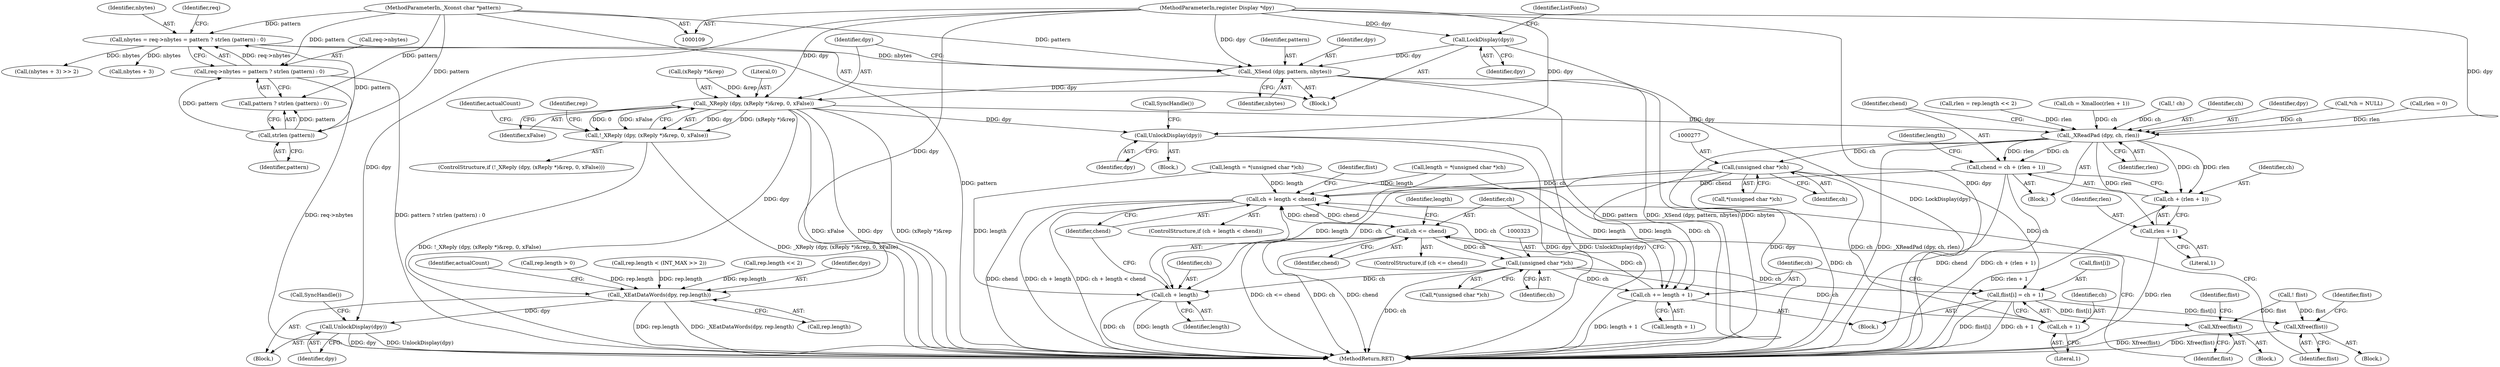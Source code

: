 digraph "0_libx11_8c29f1607a31dac0911e45a0dd3d74173822b3c9@pointer" {
"1000167" [label="(Call,_XSend (dpy, pattern, nbytes))"];
"1000137" [label="(Call,LockDisplay(dpy))"];
"1000110" [label="(MethodParameterIn,register Display *dpy)"];
"1000111" [label="(MethodParameterIn,_Xconst char *pattern)"];
"1000147" [label="(Call,nbytes = req->nbytes = pattern ? strlen (pattern) : 0)"];
"1000149" [label="(Call,req->nbytes = pattern ? strlen (pattern) : 0)"];
"1000155" [label="(Call,strlen (pattern))"];
"1000173" [label="(Call,_XReply (dpy, (xReply *)&rep, 0, xFalse))"];
"1000172" [label="(Call,!_XReply (dpy, (xReply *)&rep, 0, xFalse))"];
"1000186" [label="(Call,UnlockDisplay(dpy))"];
"1000246" [label="(Call,_XEatDataWords(dpy, rep.length))"];
"1000255" [label="(Call,UnlockDisplay(dpy))"];
"1000262" [label="(Call,_XReadPad (dpy, ch, rlen))"];
"1000266" [label="(Call,chend = ch + (rlen + 1))"];
"1000296" [label="(Call,ch + length < chend)"];
"1000315" [label="(Call,ch <= chend)"];
"1000322" [label="(Call,(unsigned char *)ch)"];
"1000297" [label="(Call,ch + length)"];
"1000302" [label="(Call,flist[i] = ch + 1)"];
"1000333" [label="(Call,Xfree(flist))"];
"1000344" [label="(Call,Xfree(flist))"];
"1000306" [label="(Call,ch + 1)"];
"1000309" [label="(Call,ch += length + 1)"];
"1000268" [label="(Call,ch + (rlen + 1))"];
"1000270" [label="(Call,rlen + 1)"];
"1000276" [label="(Call,(unsigned char *)ch)"];
"1000148" [label="(Identifier,nbytes)"];
"1000333" [label="(Call,Xfree(flist))"];
"1000195" [label="(Identifier,rep)"];
"1000315" [label="(Call,ch <= chend)"];
"1000316" [label="(Identifier,ch)"];
"1000110" [label="(MethodParameterIn,register Display *dpy)"];
"1000155" [label="(Call,strlen (pattern))"];
"1000169" [label="(Identifier,pattern)"];
"1000345" [label="(Identifier,flist)"];
"1000320" [label="(Identifier,length)"];
"1000307" [label="(Identifier,ch)"];
"1000317" [label="(Identifier,chend)"];
"1000186" [label="(Call,UnlockDisplay(dpy))"];
"1000334" [label="(Identifier,flist)"];
"1000276" [label="(Call,(unsigned char *)ch)"];
"1000272" [label="(Literal,1)"];
"1000295" [label="(ControlStructure,if (ch + length < chend))"];
"1000248" [label="(Call,rep.length)"];
"1000114" [label="(Block,)"];
"1000273" [label="(Call,length = *(unsigned char *)ch)"];
"1000147" [label="(Call,nbytes = req->nbytes = pattern ? strlen (pattern) : 0)"];
"1000167" [label="(Call,_XSend (dpy, pattern, nbytes))"];
"1000300" [label="(Identifier,chend)"];
"1000172" [label="(Call,!_XReply (dpy, (xReply *)&rep, 0, xFalse))"];
"1000336" [label="(Identifier,flist)"];
"1000321" [label="(Call,*(unsigned char *)ch)"];
"1000253" [label="(Identifier,actualCount)"];
"1000296" [label="(Call,ch + length < chend)"];
"1000171" [label="(ControlStructure,if (!_XReply (dpy, (xReply *)&rep, 0, xFalse)))"];
"1000162" [label="(Call,(nbytes + 3) >> 2)"];
"1000187" [label="(Identifier,dpy)"];
"1000299" [label="(Identifier,length)"];
"1000267" [label="(Identifier,chend)"];
"1000153" [label="(Call,pattern ? strlen (pattern) : 0)"];
"1000150" [label="(Call,req->nbytes)"];
"1000160" [label="(Identifier,req)"];
"1000222" [label="(Call,rlen = rep.length << 2)"];
"1000370" [label="(MethodReturn,RET)"];
"1000255" [label="(Call,UnlockDisplay(dpy))"];
"1000314" [label="(ControlStructure,if (ch <= chend))"];
"1000188" [label="(Call,SyncHandle())"];
"1000197" [label="(Block,)"];
"1000344" [label="(Call,Xfree(flist))"];
"1000168" [label="(Identifier,dpy)"];
"1000268" [label="(Call,ch + (rlen + 1))"];
"1000306" [label="(Call,ch + 1)"];
"1000274" [label="(Identifier,length)"];
"1000301" [label="(Block,)"];
"1000322" [label="(Call,(unsigned char *)ch)"];
"1000298" [label="(Identifier,ch)"];
"1000170" [label="(Identifier,nbytes)"];
"1000237" [label="(Call,! flist)"];
"1000140" [label="(Identifier,ListFonts)"];
"1000241" [label="(Block,)"];
"1000257" [label="(Call,SyncHandle())"];
"1000209" [label="(Call,rep.length > 0)"];
"1000265" [label="(Identifier,rlen)"];
"1000262" [label="(Call,_XReadPad (dpy, ch, rlen))"];
"1000180" [label="(Identifier,xFalse)"];
"1000181" [label="(Block,)"];
"1000137" [label="(Call,LockDisplay(dpy))"];
"1000173" [label="(Call,_XReply (dpy, (xReply *)&rep, 0, xFalse))"];
"1000319" [label="(Call,length = *(unsigned char *)ch)"];
"1000343" [label="(Block,)"];
"1000347" [label="(Identifier,flist)"];
"1000297" [label="(Call,ch + length)"];
"1000214" [label="(Call,rep.length < (INT_MAX >> 2))"];
"1000269" [label="(Identifier,ch)"];
"1000246" [label="(Call,_XEatDataWords(dpy, rep.length))"];
"1000138" [label="(Identifier,dpy)"];
"1000309" [label="(Call,ch += length + 1)"];
"1000175" [label="(Call,(xReply *)&rep)"];
"1000275" [label="(Call,*(unsigned char *)ch)"];
"1000149" [label="(Call,req->nbytes = pattern ? strlen (pattern) : 0)"];
"1000163" [label="(Call,nbytes + 3)"];
"1000256" [label="(Identifier,dpy)"];
"1000229" [label="(Call,ch = Xmalloc(rlen + 1))"];
"1000278" [label="(Identifier,ch)"];
"1000302" [label="(Call,flist[i] = ch + 1)"];
"1000179" [label="(Literal,0)"];
"1000224" [label="(Call,rep.length << 2)"];
"1000271" [label="(Identifier,rlen)"];
"1000174" [label="(Identifier,dpy)"];
"1000311" [label="(Call,length + 1)"];
"1000270" [label="(Call,rlen + 1)"];
"1000239" [label="(Call,! ch)"];
"1000324" [label="(Identifier,ch)"];
"1000308" [label="(Literal,1)"];
"1000264" [label="(Identifier,ch)"];
"1000310" [label="(Identifier,ch)"];
"1000332" [label="(Block,)"];
"1000156" [label="(Identifier,pattern)"];
"1000303" [label="(Call,flist[i])"];
"1000304" [label="(Identifier,flist)"];
"1000247" [label="(Identifier,dpy)"];
"1000266" [label="(Call,chend = ch + (rlen + 1))"];
"1000263" [label="(Identifier,dpy)"];
"1000184" [label="(Identifier,actualCount)"];
"1000123" [label="(Call,*ch = NULL)"];
"1000134" [label="(Call,rlen = 0)"];
"1000111" [label="(MethodParameterIn,_Xconst char *pattern)"];
"1000167" -> "1000114"  [label="AST: "];
"1000167" -> "1000170"  [label="CFG: "];
"1000168" -> "1000167"  [label="AST: "];
"1000169" -> "1000167"  [label="AST: "];
"1000170" -> "1000167"  [label="AST: "];
"1000174" -> "1000167"  [label="CFG: "];
"1000167" -> "1000370"  [label="DDG: pattern"];
"1000167" -> "1000370"  [label="DDG: _XSend (dpy, pattern, nbytes)"];
"1000167" -> "1000370"  [label="DDG: nbytes"];
"1000137" -> "1000167"  [label="DDG: dpy"];
"1000110" -> "1000167"  [label="DDG: dpy"];
"1000111" -> "1000167"  [label="DDG: pattern"];
"1000147" -> "1000167"  [label="DDG: nbytes"];
"1000167" -> "1000173"  [label="DDG: dpy"];
"1000137" -> "1000114"  [label="AST: "];
"1000137" -> "1000138"  [label="CFG: "];
"1000138" -> "1000137"  [label="AST: "];
"1000140" -> "1000137"  [label="CFG: "];
"1000137" -> "1000370"  [label="DDG: LockDisplay(dpy)"];
"1000110" -> "1000137"  [label="DDG: dpy"];
"1000110" -> "1000109"  [label="AST: "];
"1000110" -> "1000370"  [label="DDG: dpy"];
"1000110" -> "1000173"  [label="DDG: dpy"];
"1000110" -> "1000186"  [label="DDG: dpy"];
"1000110" -> "1000246"  [label="DDG: dpy"];
"1000110" -> "1000255"  [label="DDG: dpy"];
"1000110" -> "1000262"  [label="DDG: dpy"];
"1000111" -> "1000109"  [label="AST: "];
"1000111" -> "1000370"  [label="DDG: pattern"];
"1000111" -> "1000147"  [label="DDG: pattern"];
"1000111" -> "1000149"  [label="DDG: pattern"];
"1000111" -> "1000153"  [label="DDG: pattern"];
"1000111" -> "1000155"  [label="DDG: pattern"];
"1000147" -> "1000114"  [label="AST: "];
"1000147" -> "1000149"  [label="CFG: "];
"1000148" -> "1000147"  [label="AST: "];
"1000149" -> "1000147"  [label="AST: "];
"1000160" -> "1000147"  [label="CFG: "];
"1000149" -> "1000147"  [label="DDG: req->nbytes"];
"1000155" -> "1000147"  [label="DDG: pattern"];
"1000147" -> "1000162"  [label="DDG: nbytes"];
"1000147" -> "1000163"  [label="DDG: nbytes"];
"1000149" -> "1000153"  [label="CFG: "];
"1000150" -> "1000149"  [label="AST: "];
"1000153" -> "1000149"  [label="AST: "];
"1000149" -> "1000370"  [label="DDG: pattern ? strlen (pattern) : 0"];
"1000149" -> "1000370"  [label="DDG: req->nbytes"];
"1000155" -> "1000149"  [label="DDG: pattern"];
"1000155" -> "1000153"  [label="AST: "];
"1000155" -> "1000156"  [label="CFG: "];
"1000156" -> "1000155"  [label="AST: "];
"1000153" -> "1000155"  [label="CFG: "];
"1000155" -> "1000153"  [label="DDG: pattern"];
"1000173" -> "1000172"  [label="AST: "];
"1000173" -> "1000180"  [label="CFG: "];
"1000174" -> "1000173"  [label="AST: "];
"1000175" -> "1000173"  [label="AST: "];
"1000179" -> "1000173"  [label="AST: "];
"1000180" -> "1000173"  [label="AST: "];
"1000172" -> "1000173"  [label="CFG: "];
"1000173" -> "1000370"  [label="DDG: xFalse"];
"1000173" -> "1000370"  [label="DDG: dpy"];
"1000173" -> "1000370"  [label="DDG: (xReply *)&rep"];
"1000173" -> "1000172"  [label="DDG: dpy"];
"1000173" -> "1000172"  [label="DDG: (xReply *)&rep"];
"1000173" -> "1000172"  [label="DDG: 0"];
"1000173" -> "1000172"  [label="DDG: xFalse"];
"1000175" -> "1000173"  [label="DDG: &rep"];
"1000173" -> "1000186"  [label="DDG: dpy"];
"1000173" -> "1000246"  [label="DDG: dpy"];
"1000173" -> "1000262"  [label="DDG: dpy"];
"1000172" -> "1000171"  [label="AST: "];
"1000184" -> "1000172"  [label="CFG: "];
"1000195" -> "1000172"  [label="CFG: "];
"1000172" -> "1000370"  [label="DDG: !_XReply (dpy, (xReply *)&rep, 0, xFalse)"];
"1000172" -> "1000370"  [label="DDG: _XReply (dpy, (xReply *)&rep, 0, xFalse)"];
"1000186" -> "1000181"  [label="AST: "];
"1000186" -> "1000187"  [label="CFG: "];
"1000187" -> "1000186"  [label="AST: "];
"1000188" -> "1000186"  [label="CFG: "];
"1000186" -> "1000370"  [label="DDG: UnlockDisplay(dpy)"];
"1000186" -> "1000370"  [label="DDG: dpy"];
"1000246" -> "1000241"  [label="AST: "];
"1000246" -> "1000248"  [label="CFG: "];
"1000247" -> "1000246"  [label="AST: "];
"1000248" -> "1000246"  [label="AST: "];
"1000253" -> "1000246"  [label="CFG: "];
"1000246" -> "1000370"  [label="DDG: rep.length"];
"1000246" -> "1000370"  [label="DDG: _XEatDataWords(dpy, rep.length)"];
"1000224" -> "1000246"  [label="DDG: rep.length"];
"1000209" -> "1000246"  [label="DDG: rep.length"];
"1000214" -> "1000246"  [label="DDG: rep.length"];
"1000246" -> "1000255"  [label="DDG: dpy"];
"1000255" -> "1000241"  [label="AST: "];
"1000255" -> "1000256"  [label="CFG: "];
"1000256" -> "1000255"  [label="AST: "];
"1000257" -> "1000255"  [label="CFG: "];
"1000255" -> "1000370"  [label="DDG: UnlockDisplay(dpy)"];
"1000255" -> "1000370"  [label="DDG: dpy"];
"1000262" -> "1000197"  [label="AST: "];
"1000262" -> "1000265"  [label="CFG: "];
"1000263" -> "1000262"  [label="AST: "];
"1000264" -> "1000262"  [label="AST: "];
"1000265" -> "1000262"  [label="AST: "];
"1000267" -> "1000262"  [label="CFG: "];
"1000262" -> "1000370"  [label="DDG: dpy"];
"1000262" -> "1000370"  [label="DDG: _XReadPad (dpy, ch, rlen)"];
"1000239" -> "1000262"  [label="DDG: ch"];
"1000229" -> "1000262"  [label="DDG: ch"];
"1000123" -> "1000262"  [label="DDG: ch"];
"1000134" -> "1000262"  [label="DDG: rlen"];
"1000222" -> "1000262"  [label="DDG: rlen"];
"1000262" -> "1000266"  [label="DDG: ch"];
"1000262" -> "1000266"  [label="DDG: rlen"];
"1000262" -> "1000268"  [label="DDG: ch"];
"1000262" -> "1000268"  [label="DDG: rlen"];
"1000262" -> "1000270"  [label="DDG: rlen"];
"1000262" -> "1000276"  [label="DDG: ch"];
"1000266" -> "1000197"  [label="AST: "];
"1000266" -> "1000268"  [label="CFG: "];
"1000267" -> "1000266"  [label="AST: "];
"1000268" -> "1000266"  [label="AST: "];
"1000274" -> "1000266"  [label="CFG: "];
"1000266" -> "1000370"  [label="DDG: ch + (rlen + 1)"];
"1000266" -> "1000370"  [label="DDG: chend"];
"1000266" -> "1000296"  [label="DDG: chend"];
"1000296" -> "1000295"  [label="AST: "];
"1000296" -> "1000300"  [label="CFG: "];
"1000297" -> "1000296"  [label="AST: "];
"1000300" -> "1000296"  [label="AST: "];
"1000304" -> "1000296"  [label="CFG: "];
"1000345" -> "1000296"  [label="CFG: "];
"1000296" -> "1000370"  [label="DDG: ch + length < chend"];
"1000296" -> "1000370"  [label="DDG: chend"];
"1000296" -> "1000370"  [label="DDG: ch + length"];
"1000276" -> "1000296"  [label="DDG: ch"];
"1000322" -> "1000296"  [label="DDG: ch"];
"1000273" -> "1000296"  [label="DDG: length"];
"1000319" -> "1000296"  [label="DDG: length"];
"1000315" -> "1000296"  [label="DDG: chend"];
"1000296" -> "1000315"  [label="DDG: chend"];
"1000315" -> "1000314"  [label="AST: "];
"1000315" -> "1000317"  [label="CFG: "];
"1000316" -> "1000315"  [label="AST: "];
"1000317" -> "1000315"  [label="AST: "];
"1000320" -> "1000315"  [label="CFG: "];
"1000334" -> "1000315"  [label="CFG: "];
"1000315" -> "1000370"  [label="DDG: ch <= chend"];
"1000315" -> "1000370"  [label="DDG: ch"];
"1000315" -> "1000370"  [label="DDG: chend"];
"1000309" -> "1000315"  [label="DDG: ch"];
"1000315" -> "1000322"  [label="DDG: ch"];
"1000322" -> "1000321"  [label="AST: "];
"1000322" -> "1000324"  [label="CFG: "];
"1000323" -> "1000322"  [label="AST: "];
"1000324" -> "1000322"  [label="AST: "];
"1000321" -> "1000322"  [label="CFG: "];
"1000322" -> "1000370"  [label="DDG: ch"];
"1000322" -> "1000297"  [label="DDG: ch"];
"1000322" -> "1000302"  [label="DDG: ch"];
"1000322" -> "1000306"  [label="DDG: ch"];
"1000322" -> "1000309"  [label="DDG: ch"];
"1000297" -> "1000299"  [label="CFG: "];
"1000298" -> "1000297"  [label="AST: "];
"1000299" -> "1000297"  [label="AST: "];
"1000300" -> "1000297"  [label="CFG: "];
"1000297" -> "1000370"  [label="DDG: ch"];
"1000297" -> "1000370"  [label="DDG: length"];
"1000276" -> "1000297"  [label="DDG: ch"];
"1000273" -> "1000297"  [label="DDG: length"];
"1000319" -> "1000297"  [label="DDG: length"];
"1000302" -> "1000301"  [label="AST: "];
"1000302" -> "1000306"  [label="CFG: "];
"1000303" -> "1000302"  [label="AST: "];
"1000306" -> "1000302"  [label="AST: "];
"1000310" -> "1000302"  [label="CFG: "];
"1000302" -> "1000370"  [label="DDG: flist[i]"];
"1000302" -> "1000370"  [label="DDG: ch + 1"];
"1000276" -> "1000302"  [label="DDG: ch"];
"1000302" -> "1000333"  [label="DDG: flist[i]"];
"1000302" -> "1000344"  [label="DDG: flist[i]"];
"1000333" -> "1000332"  [label="AST: "];
"1000333" -> "1000334"  [label="CFG: "];
"1000334" -> "1000333"  [label="AST: "];
"1000336" -> "1000333"  [label="CFG: "];
"1000333" -> "1000370"  [label="DDG: Xfree(flist)"];
"1000237" -> "1000333"  [label="DDG: flist"];
"1000344" -> "1000343"  [label="AST: "];
"1000344" -> "1000345"  [label="CFG: "];
"1000345" -> "1000344"  [label="AST: "];
"1000347" -> "1000344"  [label="CFG: "];
"1000344" -> "1000370"  [label="DDG: Xfree(flist)"];
"1000237" -> "1000344"  [label="DDG: flist"];
"1000306" -> "1000308"  [label="CFG: "];
"1000307" -> "1000306"  [label="AST: "];
"1000308" -> "1000306"  [label="AST: "];
"1000276" -> "1000306"  [label="DDG: ch"];
"1000309" -> "1000301"  [label="AST: "];
"1000309" -> "1000311"  [label="CFG: "];
"1000310" -> "1000309"  [label="AST: "];
"1000311" -> "1000309"  [label="AST: "];
"1000316" -> "1000309"  [label="CFG: "];
"1000309" -> "1000370"  [label="DDG: length + 1"];
"1000273" -> "1000309"  [label="DDG: length"];
"1000319" -> "1000309"  [label="DDG: length"];
"1000276" -> "1000309"  [label="DDG: ch"];
"1000268" -> "1000270"  [label="CFG: "];
"1000269" -> "1000268"  [label="AST: "];
"1000270" -> "1000268"  [label="AST: "];
"1000268" -> "1000370"  [label="DDG: rlen + 1"];
"1000270" -> "1000272"  [label="CFG: "];
"1000271" -> "1000270"  [label="AST: "];
"1000272" -> "1000270"  [label="AST: "];
"1000270" -> "1000370"  [label="DDG: rlen"];
"1000276" -> "1000275"  [label="AST: "];
"1000276" -> "1000278"  [label="CFG: "];
"1000277" -> "1000276"  [label="AST: "];
"1000278" -> "1000276"  [label="AST: "];
"1000275" -> "1000276"  [label="CFG: "];
"1000276" -> "1000370"  [label="DDG: ch"];
}
